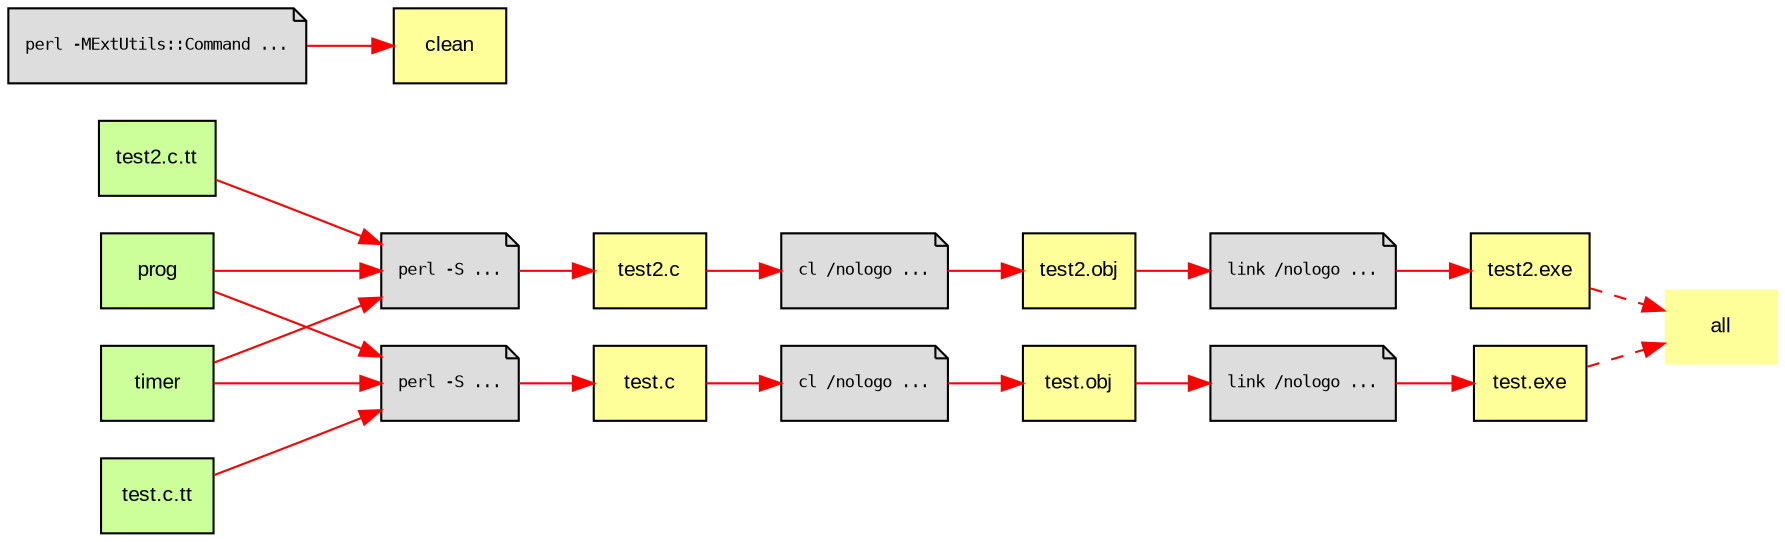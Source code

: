 digraph test {
	graph [rankdir=LR, ratio=auto];
	node [label="\N", fillcolor="#ffff99", fontname=Arial, fontsize=10, shape=box, style=filled];
	edge [color=red];
	all [label=all, shape=plaintext];
	node1 [label="test2.exe"];
	node2 [label="link /nologo ...\l", fillcolor="#dddddd", fontname=Monospace, fontsize=8, shape=note];
	node3 [label="test2.obj"];
	node4 [label="cl /nologo ...\l", fillcolor="#dddddd", fontname=Monospace, fontsize=8, shape=note];
	node5 [label="test2.c"];
	node6 [label="perl -S ...\l", fillcolor="#dddddd", fontname=Monospace, fontsize=8, shape=note];
	node7 [label="test2.c.tt", fillcolor="#ccff99", URL=test2_c_tt];
	prog [label=prog, fillcolor="#ccff99", URL=prog];
	timer [label=timer, fillcolor="#ccff99", URL=timer];
	node8 [label="test.exe"];
	node9 [label="link /nologo ...\l", fillcolor="#dddddd", fontname=Monospace, fontsize=8, shape=note];
	node10 [label="test.obj"];
	node11 [label="cl /nologo ...\l", fillcolor="#dddddd", fontname=Monospace, fontsize=8, shape=note];
	node12 [label="test.c"];
	node13 [label="perl -S ...\l", fillcolor="#dddddd", fontname=Monospace, fontsize=8, shape=note];
	node14 [label="test.c.tt", fillcolor="#ccff99", URL=test_c_tt];
	clean [label=clean];
	node15 [label="perl -MExtUtils::Command ...\l", fillcolor="#dddddd", fontname=Monospace, fontsize=8, shape=note];
	node2 -> node1;
	node4 -> node3;
	node6 -> node5;
	node9 -> node8;
	node11 -> node10;
	node13 -> node12;
	node15 -> clean;
	prog -> node6;
	prog -> node13;
	node12 -> node11;
	node14 -> node13;
	node8 -> all [style=dashed];
	node10 -> node9;
	node5 -> node4;
	node7 -> node6;
	node1 -> all [style=dashed];
	node3 -> node2;
	timer -> node6;
	timer -> node13;
}
